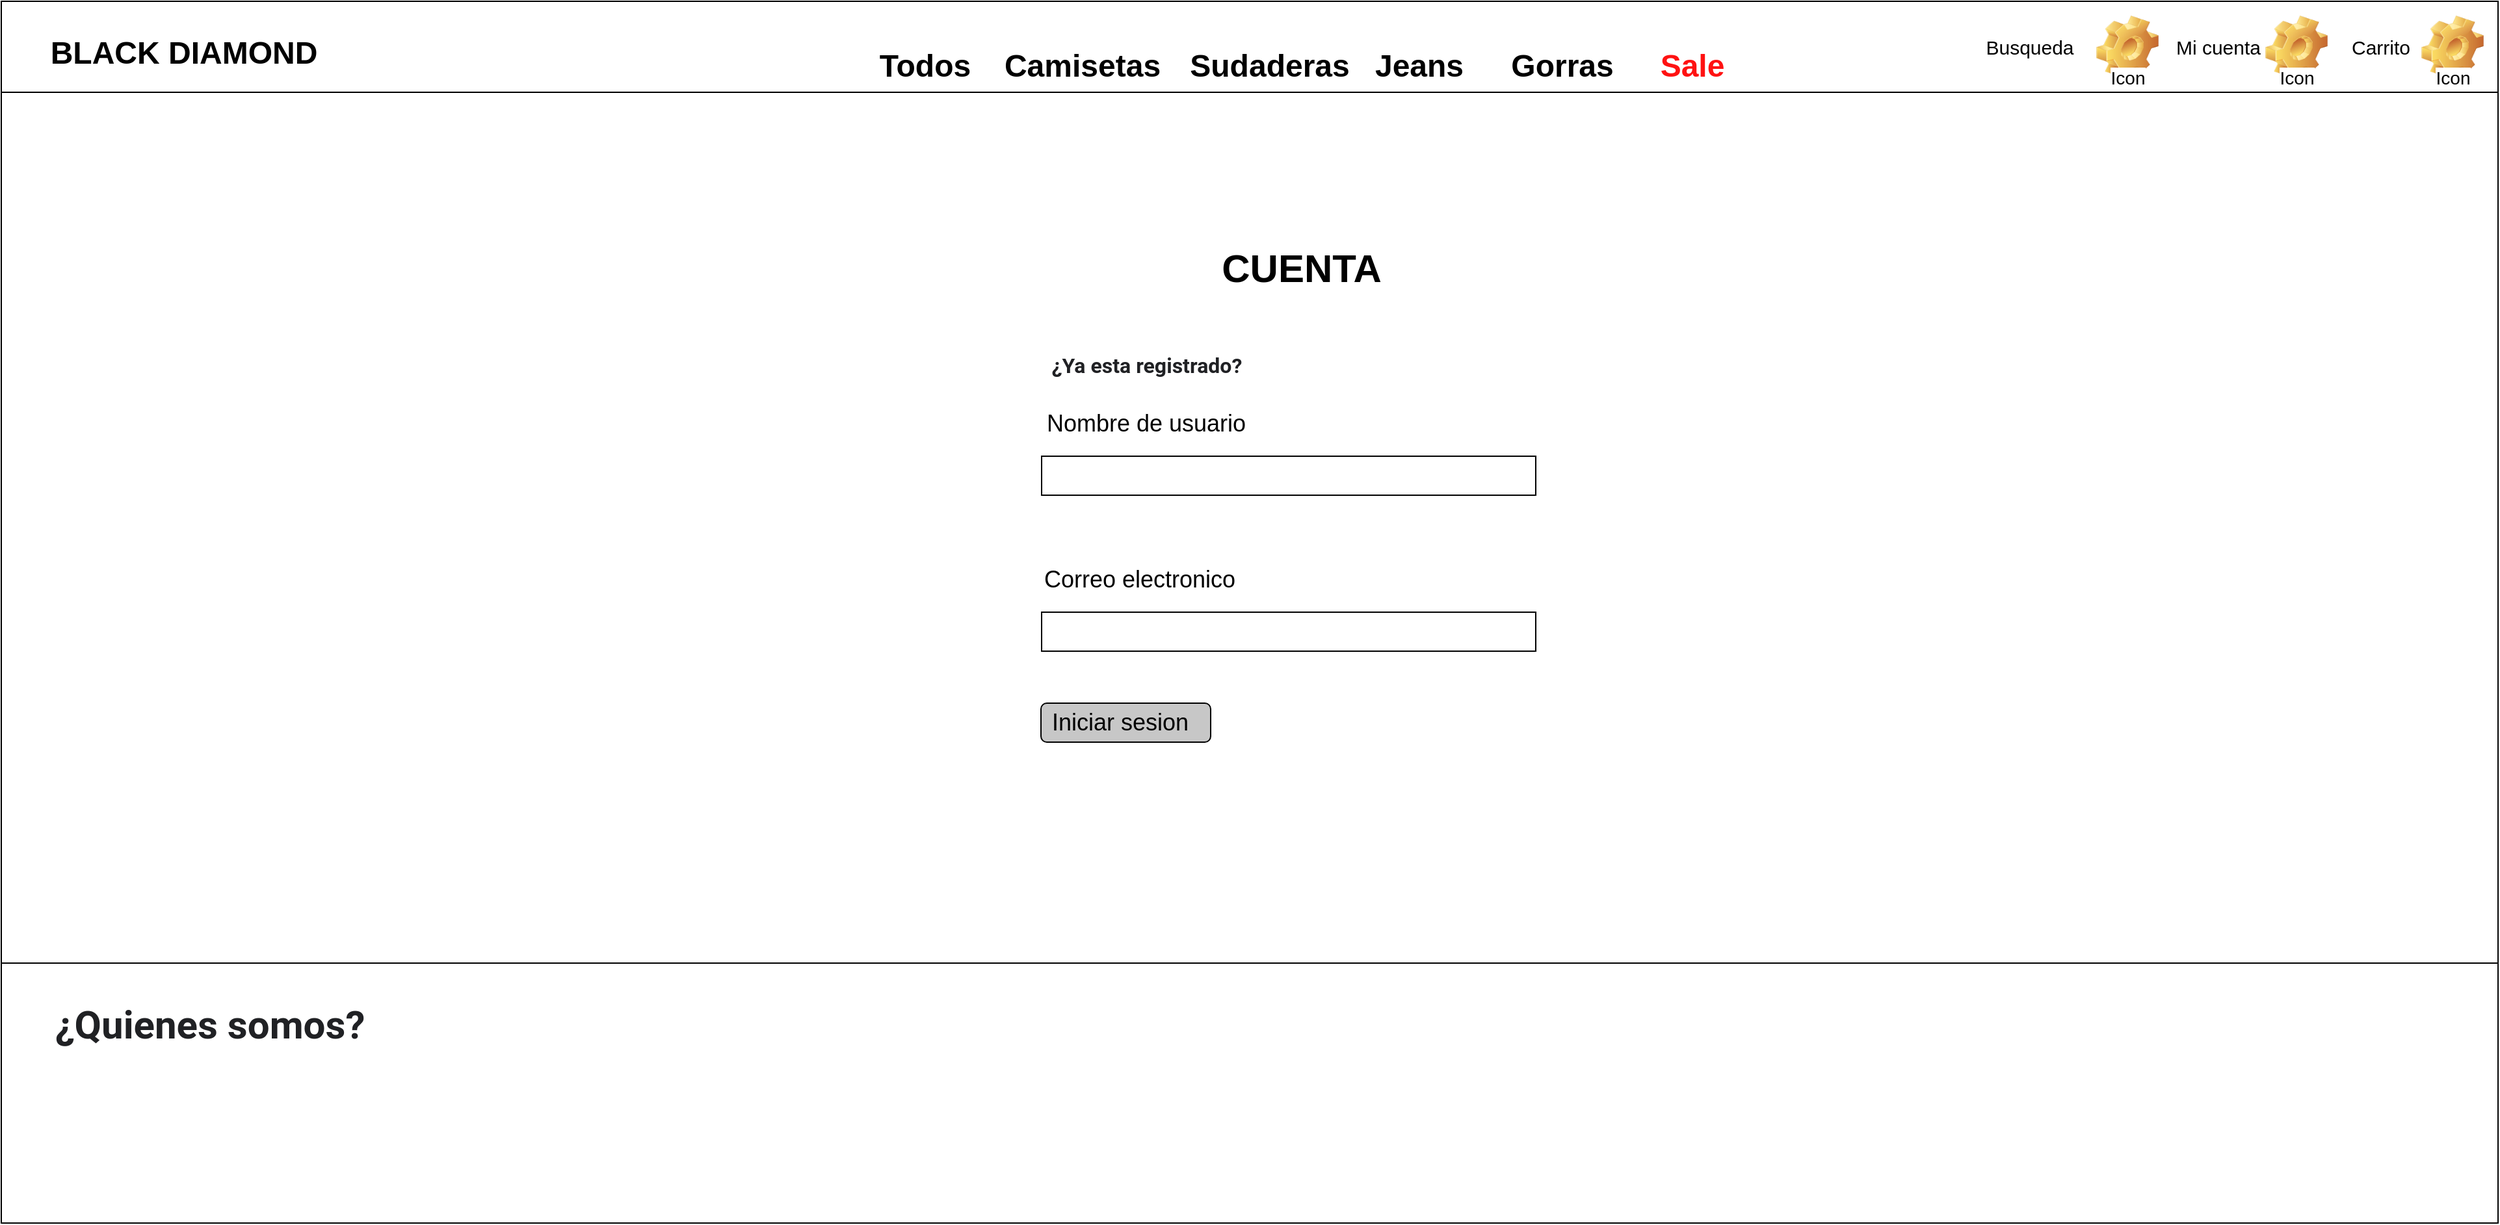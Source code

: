 <mxfile version="18.0.5" type="github">
  <diagram id="FzNZO5h_2QtX3EIouaig" name="Page-1">
    <mxGraphModel dx="1902" dy="1001" grid="1" gridSize="10" guides="1" tooltips="1" connect="1" arrows="1" fold="1" page="1" pageScale="1" pageWidth="1169" pageHeight="827" math="0" shadow="0">
      <root>
        <mxCell id="0" />
        <mxCell id="1" parent="0" />
        <mxCell id="bOvIYaEvH0mdddr9fpXH-4" value="" style="swimlane;startSize=70;fontSize=15;verticalAlign=bottom;" parent="1" vertex="1">
          <mxGeometry width="1920" height="940" as="geometry" />
        </mxCell>
        <mxCell id="bOvIYaEvH0mdddr9fpXH-6" value="" style="verticalLabelPosition=bottom;verticalAlign=top;html=1;shape=mxgraph.basic.rect;fillColor2=none;strokeWidth=1;size=20;indent=5;" parent="bOvIYaEvH0mdddr9fpXH-4" vertex="1">
          <mxGeometry x="800" y="350" width="380" height="30" as="geometry" />
        </mxCell>
        <mxCell id="bOvIYaEvH0mdddr9fpXH-7" value="" style="verticalLabelPosition=bottom;verticalAlign=top;html=1;shape=mxgraph.basic.rect;fillColor2=none;strokeWidth=1;size=20;indent=5;" parent="bOvIYaEvH0mdddr9fpXH-4" vertex="1">
          <mxGeometry x="800" y="470" width="380" height="30" as="geometry" />
        </mxCell>
        <mxCell id="bOvIYaEvH0mdddr9fpXH-8" value="&lt;font style=&quot;font-size: 30px;&quot;&gt;&lt;b&gt;CUENTA&lt;/b&gt;&lt;/font&gt;" style="text;html=1;strokeColor=none;fillColor=none;align=center;verticalAlign=middle;whiteSpace=wrap;rounded=0;" parent="bOvIYaEvH0mdddr9fpXH-4" vertex="1">
          <mxGeometry x="924.5" y="190" width="150" height="30" as="geometry" />
        </mxCell>
        <mxCell id="bOvIYaEvH0mdddr9fpXH-9" value="&lt;span style=&quot;color: rgb(32, 33, 36); font-family: Roboto, arial, sans-serif; text-align: left; background-color: rgb(255, 255, 255);&quot;&gt;&lt;b style=&quot;&quot;&gt;&lt;font style=&quot;font-size: 16px;&quot;&gt;¿Ya esta registrado?&lt;/font&gt;&lt;/b&gt;&lt;/span&gt;" style="text;html=1;strokeColor=none;fillColor=none;align=center;verticalAlign=middle;whiteSpace=wrap;rounded=0;fontSize=19;" parent="bOvIYaEvH0mdddr9fpXH-4" vertex="1">
          <mxGeometry x="785.5" y="260" width="190" height="40" as="geometry" />
        </mxCell>
        <mxCell id="bOvIYaEvH0mdddr9fpXH-10" value="&lt;font style=&quot;font-size: 18px;&quot;&gt;Nombre de usuario&lt;/font&gt;" style="text;html=1;strokeColor=none;fillColor=none;align=center;verticalAlign=middle;whiteSpace=wrap;rounded=0;fontSize=19;" parent="bOvIYaEvH0mdddr9fpXH-4" vertex="1">
          <mxGeometry x="800" y="310" width="161" height="30" as="geometry" />
        </mxCell>
        <mxCell id="bOvIYaEvH0mdddr9fpXH-12" value="&lt;font style=&quot;&quot;&gt;&lt;font style=&quot;font-size: 18px;&quot;&gt;Correo electronico&lt;/font&gt;&lt;br&gt;&lt;/font&gt;" style="text;html=1;strokeColor=none;fillColor=none;align=center;verticalAlign=middle;whiteSpace=wrap;rounded=0;fontSize=19;" parent="bOvIYaEvH0mdddr9fpXH-4" vertex="1">
          <mxGeometry x="799.5" y="430" width="151" height="30" as="geometry" />
        </mxCell>
        <mxCell id="bOvIYaEvH0mdddr9fpXH-20" value="Icon" style="icon;html=1;image=img/clipart/Gear_128x128.png;fontSize=14;" parent="bOvIYaEvH0mdddr9fpXH-4" vertex="1">
          <mxGeometry x="1630" y="30" width="10" height="10" as="geometry" />
        </mxCell>
        <mxCell id="bOvIYaEvH0mdddr9fpXH-21" value="Icon" style="icon;html=1;image=img/clipart/Gear_128x128.png;fontSize=14;" parent="bOvIYaEvH0mdddr9fpXH-4" vertex="1">
          <mxGeometry x="1760" y="30" width="10" height="10" as="geometry" />
        </mxCell>
        <mxCell id="bOvIYaEvH0mdddr9fpXH-22" value="Icon" style="icon;html=1;image=img/clipart/Gear_128x128.png;fontSize=14;" parent="bOvIYaEvH0mdddr9fpXH-4" vertex="1">
          <mxGeometry x="1880" y="30" width="10" height="10" as="geometry" />
        </mxCell>
        <mxCell id="bOvIYaEvH0mdddr9fpXH-24" value="BLACK DIAMOND" style="text;strokeColor=none;fillColor=none;html=1;fontSize=24;fontStyle=1;verticalAlign=middle;align=center;" parent="bOvIYaEvH0mdddr9fpXH-4" vertex="1">
          <mxGeometry x="90" y="20" width="100" height="40" as="geometry" />
        </mxCell>
        <mxCell id="bOvIYaEvH0mdddr9fpXH-25" value="Busqueda" style="text;html=1;strokeColor=none;fillColor=none;align=center;verticalAlign=middle;whiteSpace=wrap;rounded=0;fontSize=15;" parent="bOvIYaEvH0mdddr9fpXH-4" vertex="1">
          <mxGeometry x="1530" y="20" width="60" height="30" as="geometry" />
        </mxCell>
        <mxCell id="bOvIYaEvH0mdddr9fpXH-26" value="Mi cuenta" style="text;html=1;strokeColor=none;fillColor=none;align=center;verticalAlign=middle;whiteSpace=wrap;rounded=0;fontSize=15;" parent="bOvIYaEvH0mdddr9fpXH-4" vertex="1">
          <mxGeometry x="1670" y="20" width="70" height="30" as="geometry" />
        </mxCell>
        <mxCell id="bOvIYaEvH0mdddr9fpXH-27" value="Carrito" style="text;html=1;strokeColor=none;fillColor=none;align=center;verticalAlign=middle;whiteSpace=wrap;rounded=0;fontSize=15;" parent="bOvIYaEvH0mdddr9fpXH-4" vertex="1">
          <mxGeometry x="1800" y="20" width="60" height="30" as="geometry" />
        </mxCell>
        <mxCell id="bOvIYaEvH0mdddr9fpXH-32" value="Todos" style="text;strokeColor=none;fillColor=none;html=1;fontSize=24;fontStyle=1;verticalAlign=middle;align=center;" parent="bOvIYaEvH0mdddr9fpXH-4" vertex="1">
          <mxGeometry x="660" y="30" width="100" height="40" as="geometry" />
        </mxCell>
        <mxCell id="bOvIYaEvH0mdddr9fpXH-34" value="Camisetas" style="text;strokeColor=none;fillColor=none;html=1;fontSize=24;fontStyle=1;verticalAlign=middle;align=center;" parent="bOvIYaEvH0mdddr9fpXH-4" vertex="1">
          <mxGeometry x="780.5" y="30" width="100" height="40" as="geometry" />
        </mxCell>
        <mxCell id="bOvIYaEvH0mdddr9fpXH-35" value="Sudaderas" style="text;strokeColor=none;fillColor=none;html=1;fontSize=24;fontStyle=1;verticalAlign=middle;align=center;" parent="bOvIYaEvH0mdddr9fpXH-4" vertex="1">
          <mxGeometry x="924.5" y="30" width="100" height="40" as="geometry" />
        </mxCell>
        <mxCell id="bOvIYaEvH0mdddr9fpXH-36" value="Jeans" style="text;strokeColor=none;fillColor=none;html=1;fontSize=24;fontStyle=1;verticalAlign=middle;align=center;" parent="bOvIYaEvH0mdddr9fpXH-4" vertex="1">
          <mxGeometry x="1040" y="30" width="100" height="40" as="geometry" />
        </mxCell>
        <mxCell id="bOvIYaEvH0mdddr9fpXH-37" value="Gorras" style="text;strokeColor=none;fillColor=none;html=1;fontSize=24;fontStyle=1;verticalAlign=middle;align=center;" parent="bOvIYaEvH0mdddr9fpXH-4" vertex="1">
          <mxGeometry x="1150" y="30" width="100" height="40" as="geometry" />
        </mxCell>
        <mxCell id="bOvIYaEvH0mdddr9fpXH-38" value="&lt;font color=&quot;#ff1212&quot;&gt;Sale&lt;/font&gt;" style="text;strokeColor=none;fillColor=none;html=1;fontSize=24;fontStyle=1;verticalAlign=middle;align=center;" parent="bOvIYaEvH0mdddr9fpXH-4" vertex="1">
          <mxGeometry x="1250" y="30" width="100" height="40" as="geometry" />
        </mxCell>
        <mxCell id="bOvIYaEvH0mdddr9fpXH-44" value="" style="rounded=1;whiteSpace=wrap;html=1;fontSize=18;fontColor=#000000;fillColor=#C7C7C7;strokeColor=#000000;" parent="bOvIYaEvH0mdddr9fpXH-4" vertex="1">
          <mxGeometry x="799.5" y="540" width="130.5" height="30" as="geometry" />
        </mxCell>
        <mxCell id="bOvIYaEvH0mdddr9fpXH-45" value="Iniciar sesion" style="text;html=1;strokeColor=none;fillColor=none;align=center;verticalAlign=middle;whiteSpace=wrap;rounded=0;fontSize=18;fontColor=#000000;" parent="bOvIYaEvH0mdddr9fpXH-4" vertex="1">
          <mxGeometry x="799.5" y="540" width="120.5" height="30" as="geometry" />
        </mxCell>
        <mxCell id="bOvIYaEvH0mdddr9fpXH-41" value="" style="rounded=0;html=1;fontSize=18;fontColor=#FF1212;verticalAlign=top;labelPosition=center;verticalLabelPosition=bottom;align=center;horizontal=1;whiteSpace=wrap;" parent="bOvIYaEvH0mdddr9fpXH-4" vertex="1">
          <mxGeometry y="740" width="1920" height="200" as="geometry" />
        </mxCell>
        <mxCell id="bOvIYaEvH0mdddr9fpXH-47" value="&lt;span style=&quot;color: rgb(32, 33, 36); font-family: Roboto, arial, sans-serif; text-align: left; background-color: rgb(255, 255, 255);&quot;&gt;&lt;font style=&quot;font-size: 30px;&quot;&gt;¿Quienes somos?&lt;/font&gt;&lt;/span&gt;" style="text;strokeColor=none;fillColor=none;html=1;fontSize=24;fontStyle=1;verticalAlign=middle;align=center;fontColor=#000000;" parent="1" vertex="1">
          <mxGeometry x="50" y="747" width="220" height="80" as="geometry" />
        </mxCell>
      </root>
    </mxGraphModel>
  </diagram>
</mxfile>
